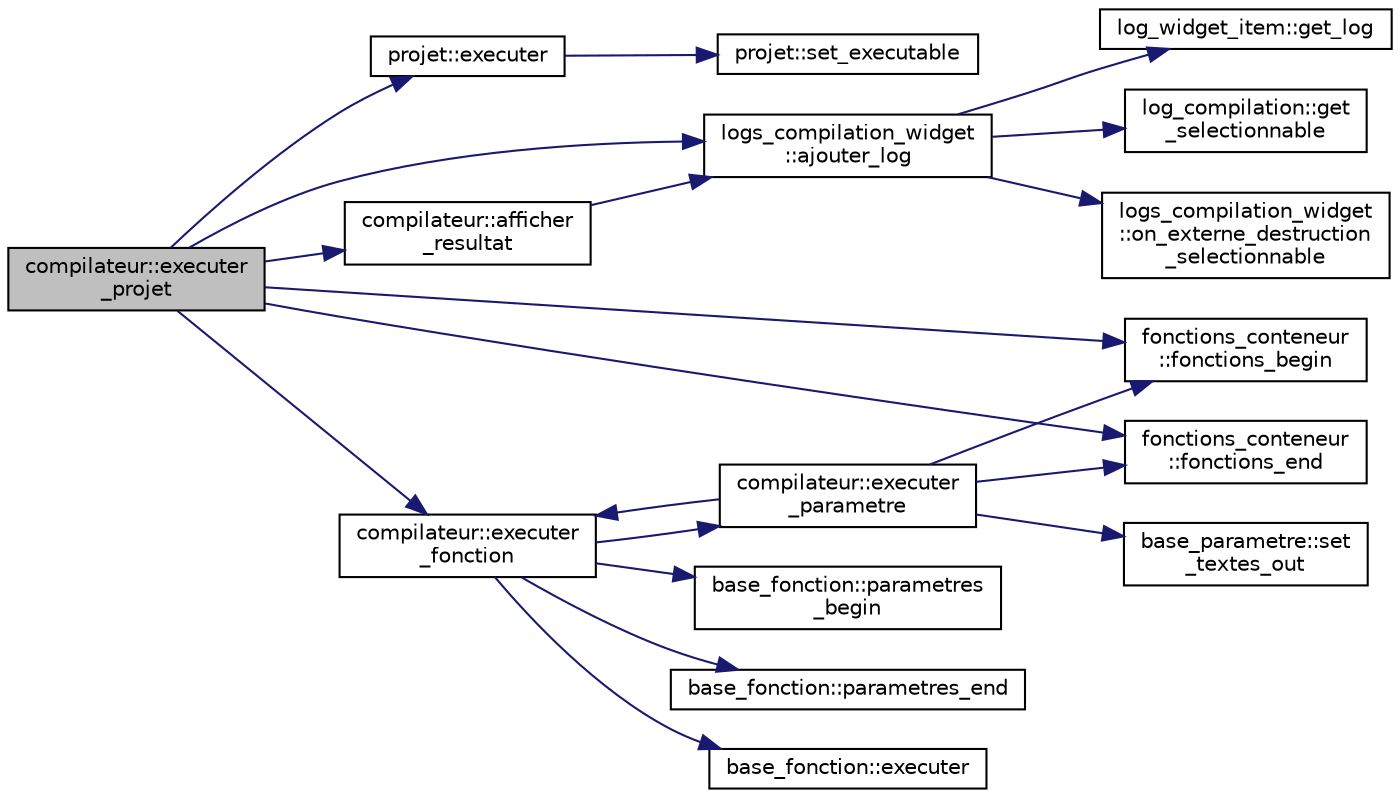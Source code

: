 digraph "compilateur::executer_projet"
{
  edge [fontname="Helvetica",fontsize="10",labelfontname="Helvetica",labelfontsize="10"];
  node [fontname="Helvetica",fontsize="10",shape=record];
  rankdir="LR";
  Node51 [label="compilateur::executer\l_projet",height=0.2,width=0.4,color="black", fillcolor="grey75", style="filled", fontcolor="black"];
  Node51 -> Node52 [color="midnightblue",fontsize="10",style="solid",fontname="Helvetica"];
  Node52 [label="projet::executer",height=0.2,width=0.4,color="black", fillcolor="white", style="filled",URL="$classprojet.html#a911d33fdf6ee03d513a576ad154a2ffc"];
  Node52 -> Node53 [color="midnightblue",fontsize="10",style="solid",fontname="Helvetica"];
  Node53 [label="projet::set_executable",height=0.2,width=0.4,color="black", fillcolor="white", style="filled",URL="$classprojet.html#a13be1df158d8b52ff980939179dc0c82"];
  Node51 -> Node54 [color="midnightblue",fontsize="10",style="solid",fontname="Helvetica"];
  Node54 [label="logs_compilation_widget\l::ajouter_log",height=0.2,width=0.4,color="black", fillcolor="white", style="filled",URL="$classlogs__compilation__widget.html#a51fcc25d77ca9beafc2721d9c84f07a7"];
  Node54 -> Node55 [color="midnightblue",fontsize="10",style="solid",fontname="Helvetica"];
  Node55 [label="log_widget_item::get_log",height=0.2,width=0.4,color="black", fillcolor="white", style="filled",URL="$classlog__widget__item.html#a50885aa7f8b31392370fe1dafe982a62"];
  Node54 -> Node56 [color="midnightblue",fontsize="10",style="solid",fontname="Helvetica"];
  Node56 [label="log_compilation::get\l_selectionnable",height=0.2,width=0.4,color="black", fillcolor="white", style="filled",URL="$classlog__compilation.html#a33648aa43d6eac93335fbf032c581f67",tooltip="Accesseur de l&#39;objet associé. "];
  Node54 -> Node57 [color="midnightblue",fontsize="10",style="solid",fontname="Helvetica"];
  Node57 [label="logs_compilation_widget\l::on_externe_destruction\l_selectionnable",height=0.2,width=0.4,color="black", fillcolor="white", style="filled",URL="$classlogs__compilation__widget.html#aa1e59554cb81d84ad0cd4245b166b2df"];
  Node51 -> Node58 [color="midnightblue",fontsize="10",style="solid",fontname="Helvetica"];
  Node58 [label="fonctions_conteneur\l::fonctions_begin",height=0.2,width=0.4,color="black", fillcolor="white", style="filled",URL="$classfonctions__conteneur.html#aa1db33c3a0bf76b354e77b4a4324357a"];
  Node51 -> Node59 [color="midnightblue",fontsize="10",style="solid",fontname="Helvetica"];
  Node59 [label="fonctions_conteneur\l::fonctions_end",height=0.2,width=0.4,color="black", fillcolor="white", style="filled",URL="$classfonctions__conteneur.html#a165ee65380980b58b521a62810cd7e27"];
  Node51 -> Node60 [color="midnightblue",fontsize="10",style="solid",fontname="Helvetica"];
  Node60 [label="compilateur::executer\l_fonction",height=0.2,width=0.4,color="black", fillcolor="white", style="filled",URL="$classcompilateur.html#aab9479c05c28d4b15dadb6926d426499",tooltip="Exécute une fonction donnée. "];
  Node60 -> Node61 [color="midnightblue",fontsize="10",style="solid",fontname="Helvetica"];
  Node61 [label="base_fonction::parametres\l_begin",height=0.2,width=0.4,color="black", fillcolor="white", style="filled",URL="$classbase__fonction.html#aa6a1b06544f57e26311eba48b08eaf54"];
  Node60 -> Node62 [color="midnightblue",fontsize="10",style="solid",fontname="Helvetica"];
  Node62 [label="base_fonction::parametres_end",height=0.2,width=0.4,color="black", fillcolor="white", style="filled",URL="$classbase__fonction.html#a39f01a1372ee04c2620602c530431506"];
  Node60 -> Node63 [color="midnightblue",fontsize="10",style="solid",fontname="Helvetica"];
  Node63 [label="compilateur::executer\l_parametre",height=0.2,width=0.4,color="black", fillcolor="white", style="filled",URL="$classcompilateur.html#a20fb0cd0d943e986ac0e44d8d1aa961b",tooltip="Exécute un paramètre donné. "];
  Node63 -> Node58 [color="midnightblue",fontsize="10",style="solid",fontname="Helvetica"];
  Node63 -> Node59 [color="midnightblue",fontsize="10",style="solid",fontname="Helvetica"];
  Node63 -> Node60 [color="midnightblue",fontsize="10",style="solid",fontname="Helvetica"];
  Node63 -> Node64 [color="midnightblue",fontsize="10",style="solid",fontname="Helvetica"];
  Node64 [label="base_parametre::set\l_textes_out",height=0.2,width=0.4,color="black", fillcolor="white", style="filled",URL="$classbase__parametre.html#a5a2f1cde20d86a4bdeda4e9f1da30ac3"];
  Node60 -> Node65 [color="midnightblue",fontsize="10",style="solid",fontname="Helvetica"];
  Node65 [label="base_fonction::executer",height=0.2,width=0.4,color="black", fillcolor="white", style="filled",URL="$classbase__fonction.html#a40c0fb234af5ed3cdbf8a56b5e607c98",tooltip="Méthode virtuelle pure d&#39;application de la fonction. "];
  Node51 -> Node66 [color="midnightblue",fontsize="10",style="solid",fontname="Helvetica"];
  Node66 [label="compilateur::afficher\l_resultat",height=0.2,width=0.4,color="black", fillcolor="white", style="filled",URL="$classcompilateur.html#acf132e6710b940f3dbb06dbc1b91fb60",tooltip="Affiche le résultat. "];
  Node66 -> Node54 [color="midnightblue",fontsize="10",style="solid",fontname="Helvetica"];
}

